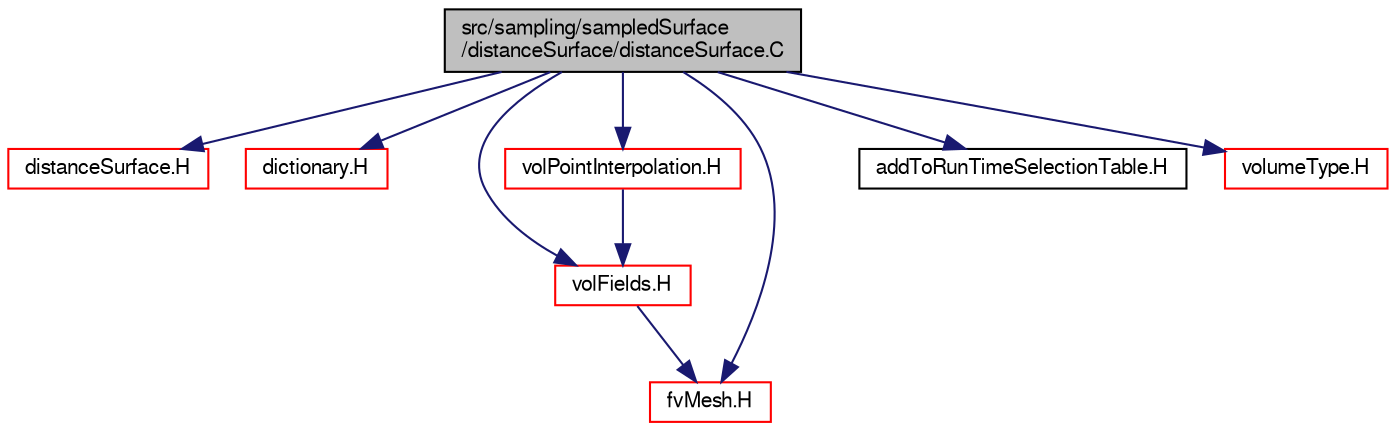 digraph "src/sampling/sampledSurface/distanceSurface/distanceSurface.C"
{
  bgcolor="transparent";
  edge [fontname="FreeSans",fontsize="10",labelfontname="FreeSans",labelfontsize="10"];
  node [fontname="FreeSans",fontsize="10",shape=record];
  Node0 [label="src/sampling/sampledSurface\l/distanceSurface/distanceSurface.C",height=0.2,width=0.4,color="black", fillcolor="grey75", style="filled", fontcolor="black"];
  Node0 -> Node1 [color="midnightblue",fontsize="10",style="solid",fontname="FreeSans"];
  Node1 [label="distanceSurface.H",height=0.2,width=0.4,color="red",URL="$a14696.html"];
  Node0 -> Node209 [color="midnightblue",fontsize="10",style="solid",fontname="FreeSans"];
  Node209 [label="dictionary.H",height=0.2,width=0.4,color="red",URL="$a08804.html"];
  Node0 -> Node344 [color="midnightblue",fontsize="10",style="solid",fontname="FreeSans"];
  Node344 [label="volFields.H",height=0.2,width=0.4,color="red",URL="$a02750.html"];
  Node344 -> Node162 [color="midnightblue",fontsize="10",style="solid",fontname="FreeSans"];
  Node162 [label="fvMesh.H",height=0.2,width=0.4,color="red",URL="$a03533.html"];
  Node0 -> Node352 [color="midnightblue",fontsize="10",style="solid",fontname="FreeSans"];
  Node352 [label="volPointInterpolation.H",height=0.2,width=0.4,color="red",URL="$a04340.html"];
  Node352 -> Node344 [color="midnightblue",fontsize="10",style="solid",fontname="FreeSans"];
  Node0 -> Node353 [color="midnightblue",fontsize="10",style="solid",fontname="FreeSans"];
  Node353 [label="addToRunTimeSelectionTable.H",height=0.2,width=0.4,color="black",URL="$a09263.html",tooltip="Macros for easy insertion into run-time selection tables. "];
  Node0 -> Node162 [color="midnightblue",fontsize="10",style="solid",fontname="FreeSans"];
  Node0 -> Node333 [color="midnightblue",fontsize="10",style="solid",fontname="FreeSans"];
  Node333 [label="volumeType.H",height=0.2,width=0.4,color="red",URL="$a08405.html"];
}
